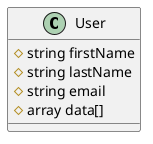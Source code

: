@startuml

class User{
    # string firstName
    # string lastName
    # string email
    # array data[]

}

@enduml
